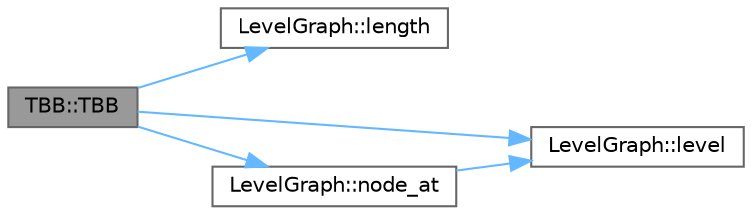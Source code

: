 digraph "TBB::TBB"
{
 // LATEX_PDF_SIZE
  bgcolor="transparent";
  edge [fontname=Helvetica,fontsize=10,labelfontname=Helvetica,labelfontsize=10];
  node [fontname=Helvetica,fontsize=10,shape=box,height=0.2,width=0.4];
  rankdir="LR";
  Node1 [id="Node000001",label="TBB::TBB",height=0.2,width=0.4,color="gray40", fillcolor="grey60", style="filled", fontcolor="black",tooltip=" "];
  Node1 -> Node2 [id="edge5_Node000001_Node000002",color="steelblue1",style="solid",tooltip=" "];
  Node2 [id="Node000002",label="LevelGraph::length",height=0.2,width=0.4,color="grey40", fillcolor="white", style="filled",URL="$class_level_graph.html#a548488ad18c1808f87ed76156bdaf023",tooltip=" "];
  Node1 -> Node3 [id="edge6_Node000001_Node000003",color="steelblue1",style="solid",tooltip=" "];
  Node3 [id="Node000003",label="LevelGraph::level",height=0.2,width=0.4,color="grey40", fillcolor="white", style="filled",URL="$class_level_graph.html#adb06d9302ad46b9ca75aa3ddbefd8876",tooltip=" "];
  Node1 -> Node4 [id="edge7_Node000001_Node000004",color="steelblue1",style="solid",tooltip=" "];
  Node4 [id="Node000004",label="LevelGraph::node_at",height=0.2,width=0.4,color="grey40", fillcolor="white", style="filled",URL="$class_level_graph.html#a2024df3f45163948fcc3a5afb152e1dc",tooltip=" "];
  Node4 -> Node3 [id="edge8_Node000004_Node000003",color="steelblue1",style="solid",tooltip=" "];
}
